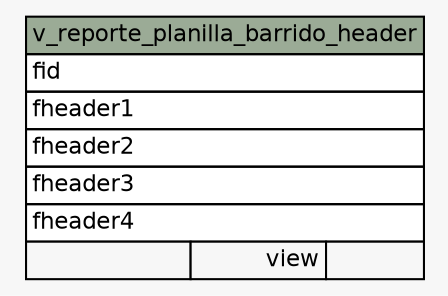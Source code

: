 // dot 2.38.0 on Linux 4.10.0-32-generic
digraph "v_reporte_planilla_barrido_header" {
  graph [
    rankdir="RL"
    bgcolor="#f7f7f7"
  ];
  node [
    fontname="Helvetica"
    fontsize="11"
    shape="plaintext"
  ];
  edge [
    arrowsize="0.8"
  ];
  "v_reporte_planilla_barrido_header" [
    label=<
    <TABLE BORDER="0" CELLBORDER="1" CELLSPACING="0" BGCOLOR="#ffffff">
      <TR><TD PORT="v_reporte_planilla_barrido_header.heading" COLSPAN="3" BGCOLOR="#9bab96" ALIGN="CENTER">v_reporte_planilla_barrido_header</TD></TR>
      <TR><TD PORT="fid" COLSPAN="3" ALIGN="LEFT">fid</TD></TR>
      <TR><TD PORT="fheader1" COLSPAN="3" ALIGN="LEFT">fheader1</TD></TR>
      <TR><TD PORT="fheader2" COLSPAN="3" ALIGN="LEFT">fheader2</TD></TR>
      <TR><TD PORT="fheader3" COLSPAN="3" ALIGN="LEFT">fheader3</TD></TR>
      <TR><TD PORT="fheader4" COLSPAN="3" ALIGN="LEFT">fheader4</TD></TR>
      <TR><TD ALIGN="LEFT" BGCOLOR="#f7f7f7">  </TD><TD ALIGN="RIGHT" BGCOLOR="#f7f7f7">view</TD><TD ALIGN="RIGHT" BGCOLOR="#f7f7f7">  </TD></TR>
    </TABLE>>
    URL="tables/v_reporte_planilla_barrido_header.html#"
    tooltip="v_reporte_planilla_barrido_header"
  ];
}
